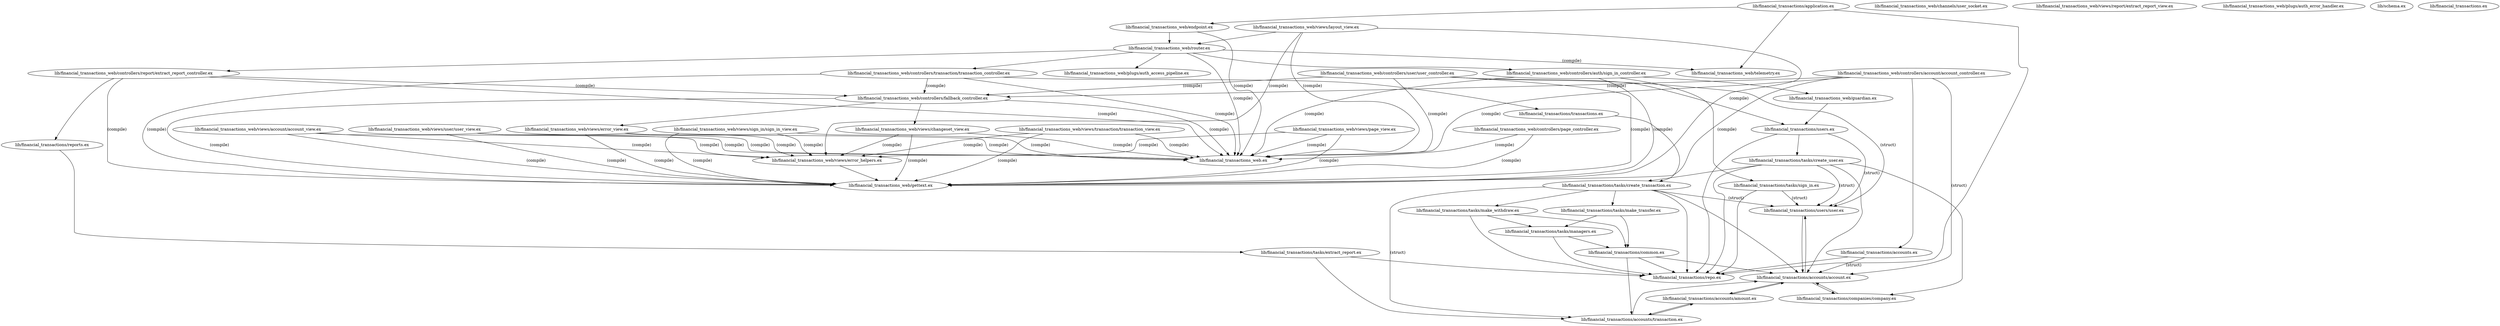 digraph "xref graph" {
  "lib/financial_transactions_web/plugs/auth_access_pipeline.ex"
  "lib/financial_transactions_web/gettext.ex"
  "lib/financial_transactions/transactions.ex"
  "lib/financial_transactions/transactions.ex" -> "lib/financial_transactions/tasks/create_transaction.ex"
  "lib/financial_transactions/tasks/create_transaction.ex" -> "lib/financial_transactions/accounts/account.ex"
  "lib/financial_transactions/accounts/account.ex" -> "lib/financial_transactions/accounts/amount.ex"
  "lib/financial_transactions/accounts/amount.ex" -> "lib/financial_transactions/accounts/account.ex"
  "lib/financial_transactions/accounts/amount.ex" -> "lib/financial_transactions/accounts/transaction.ex"
  "lib/financial_transactions/accounts/transaction.ex" -> "lib/financial_transactions/accounts/account.ex"
  "lib/financial_transactions/accounts/transaction.ex" -> "lib/financial_transactions/accounts/amount.ex"
  "lib/financial_transactions/accounts/account.ex" -> "lib/financial_transactions/companies/company.ex"
  "lib/financial_transactions/companies/company.ex" -> "lib/financial_transactions/accounts/account.ex"
  "lib/financial_transactions/accounts/account.ex" -> "lib/financial_transactions/users/user.ex"
  "lib/financial_transactions/users/user.ex" -> "lib/financial_transactions/accounts/account.ex"
  "lib/financial_transactions/tasks/create_transaction.ex" -> "lib/financial_transactions/accounts/transaction.ex" [label="(struct)"]
  "lib/financial_transactions/tasks/create_transaction.ex" -> "lib/financial_transactions/repo.ex"
  "lib/financial_transactions/tasks/create_transaction.ex" -> "lib/financial_transactions/tasks/make_transfer.ex"
  "lib/financial_transactions/tasks/make_transfer.ex" -> "lib/financial_transactions/common.ex"
  "lib/financial_transactions/common.ex" -> "lib/financial_transactions/accounts/account.ex"
  "lib/financial_transactions/common.ex" -> "lib/financial_transactions/accounts/transaction.ex"
  "lib/financial_transactions/common.ex" -> "lib/financial_transactions/repo.ex"
  "lib/financial_transactions/tasks/make_transfer.ex" -> "lib/financial_transactions/tasks/managers.ex"
  "lib/financial_transactions/tasks/managers.ex" -> "lib/financial_transactions/common.ex"
  "lib/financial_transactions/tasks/managers.ex" -> "lib/financial_transactions/repo.ex"
  "lib/financial_transactions/tasks/create_transaction.ex" -> "lib/financial_transactions/tasks/make_withdraw.ex"
  "lib/financial_transactions/tasks/make_withdraw.ex" -> "lib/financial_transactions/common.ex"
  "lib/financial_transactions/tasks/make_withdraw.ex" -> "lib/financial_transactions/repo.ex"
  "lib/financial_transactions/tasks/make_withdraw.ex" -> "lib/financial_transactions/tasks/managers.ex"
  "lib/financial_transactions/tasks/create_transaction.ex" -> "lib/financial_transactions/users/user.ex" [label="(struct)"]
  "lib/financial_transactions/repo.ex"
  "lib/financial_transactions_web/controllers/account/account_controller.ex"
  "lib/financial_transactions_web/controllers/account/account_controller.ex" -> "lib/financial_transactions/accounts.ex"
  "lib/financial_transactions/accounts.ex" -> "lib/financial_transactions/accounts/account.ex" [label="(struct)"]
  "lib/financial_transactions/accounts.ex" -> "lib/financial_transactions/repo.ex"
  "lib/financial_transactions_web/controllers/account/account_controller.ex" -> "lib/financial_transactions/accounts/account.ex" [label="(struct)"]
  "lib/financial_transactions_web/controllers/account/account_controller.ex" -> "lib/financial_transactions_web.ex" [label="(compile)"]
  "lib/financial_transactions_web/controllers/account/account_controller.ex" -> "lib/financial_transactions_web/controllers/fallback_controller.ex" [label="(compile)"]
  "lib/financial_transactions_web/controllers/fallback_controller.ex" -> "lib/financial_transactions_web.ex" [label="(compile)"]
  "lib/financial_transactions_web/controllers/fallback_controller.ex" -> "lib/financial_transactions_web/gettext.ex" [label="(compile)"]
  "lib/financial_transactions_web/controllers/fallback_controller.ex" -> "lib/financial_transactions_web/views/changeset_view.ex"
  "lib/financial_transactions_web/views/changeset_view.ex" -> "lib/financial_transactions_web.ex" [label="(compile)"]
  "lib/financial_transactions_web/views/changeset_view.ex" -> "lib/financial_transactions_web/gettext.ex" [label="(compile)"]
  "lib/financial_transactions_web/views/changeset_view.ex" -> "lib/financial_transactions_web/views/error_helpers.ex" [label="(compile)"]
  "lib/financial_transactions_web/views/error_helpers.ex" -> "lib/financial_transactions_web/gettext.ex"
  "lib/financial_transactions_web/controllers/fallback_controller.ex" -> "lib/financial_transactions_web/views/error_view.ex"
  "lib/financial_transactions_web/views/error_view.ex" -> "lib/financial_transactions_web.ex" [label="(compile)"]
  "lib/financial_transactions_web/views/error_view.ex" -> "lib/financial_transactions_web/gettext.ex" [label="(compile)"]
  "lib/financial_transactions_web/views/error_view.ex" -> "lib/financial_transactions_web/views/error_helpers.ex" [label="(compile)"]
  "lib/financial_transactions_web/controllers/account/account_controller.ex" -> "lib/financial_transactions_web/gettext.ex" [label="(compile)"]
  "lib/financial_transactions_web/channels/user_socket.ex"
  "lib/financial_transactions_web/views/sign_in/sign_in_view.ex"
  "lib/financial_transactions_web/views/sign_in/sign_in_view.ex" -> "lib/financial_transactions_web.ex" [label="(compile)"]
  "lib/financial_transactions_web/views/sign_in/sign_in_view.ex" -> "lib/financial_transactions_web/gettext.ex" [label="(compile)"]
  "lib/financial_transactions_web/views/sign_in/sign_in_view.ex" -> "lib/financial_transactions_web/views/error_helpers.ex" [label="(compile)"]
  "lib/financial_transactions_web/controllers/fallback_controller.ex"
  "lib/financial_transactions_web/views/report/extract_report_view.ex"
  "lib/financial_transactions_web/views/error_view.ex"
  "lib/financial_transactions_web/views/layout_view.ex"
  "lib/financial_transactions_web/views/layout_view.ex" -> "lib/financial_transactions_web.ex" [label="(compile)"]
  "lib/financial_transactions_web/views/layout_view.ex" -> "lib/financial_transactions_web/gettext.ex" [label="(compile)"]
  "lib/financial_transactions_web/views/layout_view.ex" -> "lib/financial_transactions_web/router.ex"
  "lib/financial_transactions_web/router.ex" -> "lib/financial_transactions_web.ex" [label="(compile)"]
  "lib/financial_transactions_web/router.ex" -> "lib/financial_transactions_web/controllers/auth/sign_in_controller.ex"
  "lib/financial_transactions_web/controllers/auth/sign_in_controller.ex" -> "lib/financial_transactions/tasks/sign_in.ex"
  "lib/financial_transactions/tasks/sign_in.ex" -> "lib/financial_transactions/repo.ex"
  "lib/financial_transactions/tasks/sign_in.ex" -> "lib/financial_transactions/users/user.ex" [label="(struct)"]
  "lib/financial_transactions_web/controllers/auth/sign_in_controller.ex" -> "lib/financial_transactions_web.ex" [label="(compile)"]
  "lib/financial_transactions_web/controllers/auth/sign_in_controller.ex" -> "lib/financial_transactions_web/gettext.ex" [label="(compile)"]
  "lib/financial_transactions_web/controllers/auth/sign_in_controller.ex" -> "lib/financial_transactions_web/guardian.ex"
  "lib/financial_transactions_web/guardian.ex" -> "lib/financial_transactions/users.ex"
  "lib/financial_transactions/users.ex" -> "lib/financial_transactions/repo.ex"
  "lib/financial_transactions/users.ex" -> "lib/financial_transactions/tasks/create_user.ex"
  "lib/financial_transactions/tasks/create_user.ex" -> "lib/financial_transactions/accounts/account.ex"
  "lib/financial_transactions/tasks/create_user.ex" -> "lib/financial_transactions/companies/company.ex"
  "lib/financial_transactions/tasks/create_user.ex" -> "lib/financial_transactions/repo.ex"
  "lib/financial_transactions/tasks/create_user.ex" -> "lib/financial_transactions/tasks/create_transaction.ex"
  "lib/financial_transactions/tasks/create_user.ex" -> "lib/financial_transactions/users/user.ex" [label="(struct)"]
  "lib/financial_transactions/users.ex" -> "lib/financial_transactions/users/user.ex" [label="(struct)"]
  "lib/financial_transactions_web/router.ex" -> "lib/financial_transactions_web/controllers/report/extract_report_controller.ex"
  "lib/financial_transactions_web/controllers/report/extract_report_controller.ex" -> "lib/financial_transactions/reports.ex"
  "lib/financial_transactions/reports.ex" -> "lib/financial_transactions/tasks/extract_report.ex"
  "lib/financial_transactions/tasks/extract_report.ex" -> "lib/financial_transactions/accounts/transaction.ex"
  "lib/financial_transactions/tasks/extract_report.ex" -> "lib/financial_transactions/repo.ex"
  "lib/financial_transactions_web/controllers/report/extract_report_controller.ex" -> "lib/financial_transactions_web.ex" [label="(compile)"]
  "lib/financial_transactions_web/controllers/report/extract_report_controller.ex" -> "lib/financial_transactions_web/controllers/fallback_controller.ex" [label="(compile)"]
  "lib/financial_transactions_web/controllers/report/extract_report_controller.ex" -> "lib/financial_transactions_web/gettext.ex" [label="(compile)"]
  "lib/financial_transactions_web/router.ex" -> "lib/financial_transactions_web/controllers/transaction/transaction_controller.ex"
  "lib/financial_transactions_web/controllers/transaction/transaction_controller.ex" -> "lib/financial_transactions/transactions.ex"
  "lib/financial_transactions_web/controllers/transaction/transaction_controller.ex" -> "lib/financial_transactions_web.ex" [label="(compile)"]
  "lib/financial_transactions_web/controllers/transaction/transaction_controller.ex" -> "lib/financial_transactions_web/controllers/fallback_controller.ex" [label="(compile)"]
  "lib/financial_transactions_web/controllers/transaction/transaction_controller.ex" -> "lib/financial_transactions_web/gettext.ex" [label="(compile)"]
  "lib/financial_transactions_web/router.ex" -> "lib/financial_transactions_web/plugs/auth_access_pipeline.ex"
  "lib/financial_transactions_web/router.ex" -> "lib/financial_transactions_web/telemetry.ex" [label="(compile)"]
  "lib/financial_transactions_web/views/layout_view.ex" -> "lib/financial_transactions_web/views/error_helpers.ex" [label="(compile)"]
  "lib/financial_transactions/companies/company.ex"
  "lib/financial_transactions/users/user.ex"
  "lib/financial_transactions_web/plugs/auth_error_handler.ex"
  "lib/financial_transactions/accounts.ex"
  "lib/financial_transactions_web/views/user/user_view.ex"
  "lib/financial_transactions_web/views/user/user_view.ex" -> "lib/financial_transactions_web.ex" [label="(compile)"]
  "lib/financial_transactions_web/views/user/user_view.ex" -> "lib/financial_transactions_web/gettext.ex" [label="(compile)"]
  "lib/financial_transactions_web/views/user/user_view.ex" -> "lib/financial_transactions_web/views/error_helpers.ex" [label="(compile)"]
  "lib/financial_transactions/tasks/sign_in.ex"
  "lib/schema.ex"
  "lib/financial_transactions/tasks/make_withdraw.ex"
  "lib/financial_transactions_web/views/transaction/transaction_view.ex"
  "lib/financial_transactions_web/views/transaction/transaction_view.ex" -> "lib/financial_transactions_web.ex" [label="(compile)"]
  "lib/financial_transactions_web/views/transaction/transaction_view.ex" -> "lib/financial_transactions_web/gettext.ex" [label="(compile)"]
  "lib/financial_transactions_web/views/transaction/transaction_view.ex" -> "lib/financial_transactions_web/views/error_helpers.ex" [label="(compile)"]
  "lib/financial_transactions_web/controllers/report/extract_report_controller.ex"
  "lib/financial_transactions/common.ex"
  "lib/financial_transactions/tasks/make_transfer.ex"
  "lib/financial_transactions_web/views/page_view.ex"
  "lib/financial_transactions_web/views/page_view.ex" -> "lib/financial_transactions_web.ex" [label="(compile)"]
  "lib/financial_transactions_web/views/page_view.ex" -> "lib/financial_transactions_web/gettext.ex" [label="(compile)"]
  "lib/financial_transactions_web/views/page_view.ex" -> "lib/financial_transactions_web/views/error_helpers.ex" [label="(compile)"]
  "lib/financial_transactions.ex"
  "lib/financial_transactions/reports.ex"
  "lib/financial_transactions/tasks/create_transaction.ex"
  "lib/financial_transactions_web/controllers/transaction/transaction_controller.ex"
  "lib/financial_transactions_web.ex"
  "lib/financial_transactions_web/guardian.ex"
  "lib/financial_transactions/tasks/create_user.ex"
  "lib/financial_transactions_web/controllers/user/user_controller.ex"
  "lib/financial_transactions_web/controllers/user/user_controller.ex" -> "lib/financial_transactions/users.ex"
  "lib/financial_transactions_web/controllers/user/user_controller.ex" -> "lib/financial_transactions/users/user.ex" [label="(struct)"]
  "lib/financial_transactions_web/controllers/user/user_controller.ex" -> "lib/financial_transactions_web.ex" [label="(compile)"]
  "lib/financial_transactions_web/controllers/user/user_controller.ex" -> "lib/financial_transactions_web/controllers/fallback_controller.ex" [label="(compile)"]
  "lib/financial_transactions_web/controllers/user/user_controller.ex" -> "lib/financial_transactions_web/gettext.ex" [label="(compile)"]
  "lib/financial_transactions/users.ex"
  "lib/financial_transactions_web/controllers/page_controller.ex"
  "lib/financial_transactions_web/controllers/page_controller.ex" -> "lib/financial_transactions_web.ex" [label="(compile)"]
  "lib/financial_transactions_web/controllers/page_controller.ex" -> "lib/financial_transactions_web/gettext.ex" [label="(compile)"]
  "lib/financial_transactions_web/telemetry.ex"
  "lib/financial_transactions_web/views/error_helpers.ex"
  "lib/financial_transactions/accounts/account.ex"
  "lib/financial_transactions_web/endpoint.ex"
  "lib/financial_transactions_web/endpoint.ex" -> "lib/financial_transactions_web.ex" [label="(compile)"]
  "lib/financial_transactions_web/endpoint.ex" -> "lib/financial_transactions_web/router.ex"
  "lib/financial_transactions_web/views/account/account_view.ex"
  "lib/financial_transactions_web/views/account/account_view.ex" -> "lib/financial_transactions_web.ex" [label="(compile)"]
  "lib/financial_transactions_web/views/account/account_view.ex" -> "lib/financial_transactions_web/gettext.ex" [label="(compile)"]
  "lib/financial_transactions_web/views/account/account_view.ex" -> "lib/financial_transactions_web/views/error_helpers.ex" [label="(compile)"]
  "lib/financial_transactions_web/views/changeset_view.ex"
  "lib/financial_transactions_web/router.ex"
  "lib/financial_transactions_web/controllers/auth/sign_in_controller.ex"
  "lib/financial_transactions/tasks/extract_report.ex"
  "lib/financial_transactions/accounts/transaction.ex"
  "lib/financial_transactions/application.ex"
  "lib/financial_transactions/application.ex" -> "lib/financial_transactions/repo.ex"
  "lib/financial_transactions/application.ex" -> "lib/financial_transactions_web/endpoint.ex"
  "lib/financial_transactions/application.ex" -> "lib/financial_transactions_web/telemetry.ex"
  "lib/financial_transactions/accounts/amount.ex"
  "lib/financial_transactions/tasks/managers.ex"
}
